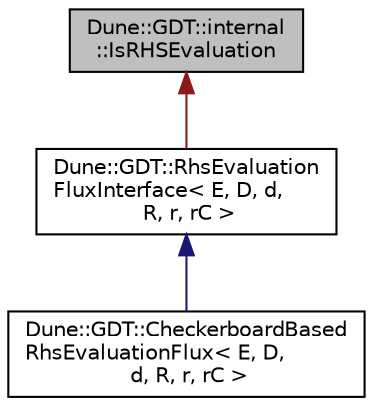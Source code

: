 digraph "Dune::GDT::internal::IsRHSEvaluation"
{
  edge [fontname="Helvetica",fontsize="10",labelfontname="Helvetica",labelfontsize="10"];
  node [fontname="Helvetica",fontsize="10",shape=record];
  Node1 [label="Dune::GDT::internal\l::IsRHSEvaluation",height=0.2,width=0.4,color="black", fillcolor="grey75", style="filled", fontcolor="black"];
  Node1 -> Node2 [dir="back",color="firebrick4",fontsize="10",style="solid",fontname="Helvetica"];
  Node2 [label="Dune::GDT::RhsEvaluation\lFluxInterface\< E, D, d,\l R, r, rC \>",height=0.2,width=0.4,color="black", fillcolor="white", style="filled",URL="$a00374.html"];
  Node2 -> Node3 [dir="back",color="midnightblue",fontsize="10",style="solid",fontname="Helvetica"];
  Node3 [label="Dune::GDT::CheckerboardBased\lRhsEvaluationFlux\< E, D,\l d, R, r, rC \>",height=0.2,width=0.4,color="black", fillcolor="white", style="filled",URL="$a00053.html"];
}
